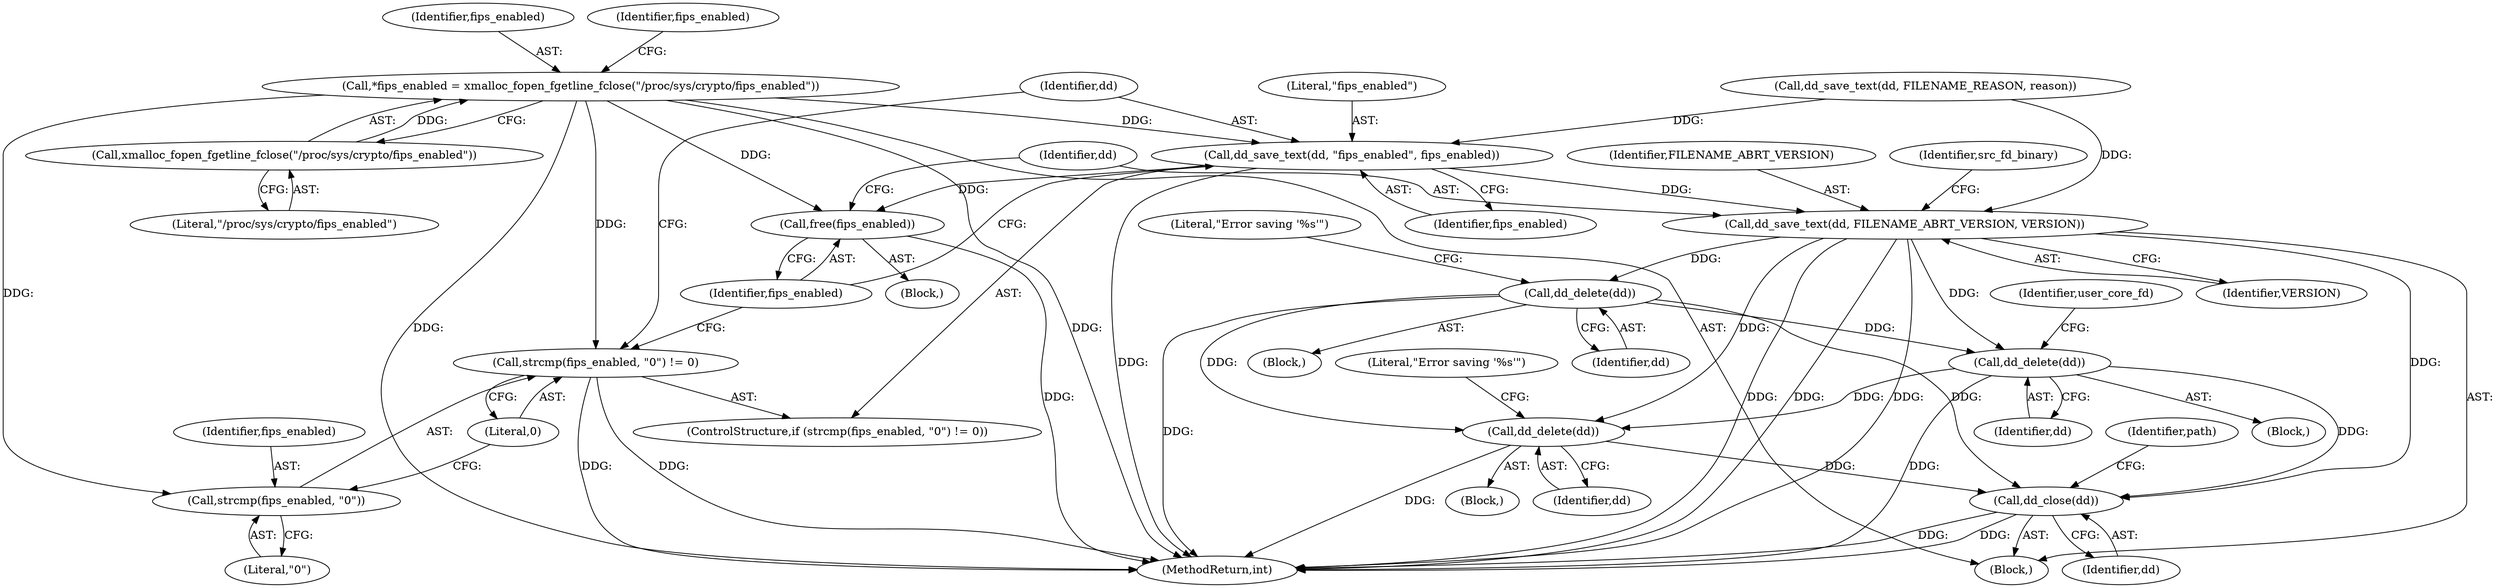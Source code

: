 digraph "0_abrt_17cb66b13997b0159b4253b3f5722db79f476d68@pointer" {
"1000836" [label="(Call,*fips_enabled = xmalloc_fopen_fgetline_fclose(\"/proc/sys/crypto/fips_enabled\"))"];
"1000838" [label="(Call,xmalloc_fopen_fgetline_fclose(\"/proc/sys/crypto/fips_enabled\"))"];
"1000844" [label="(Call,strcmp(fips_enabled, \"0\") != 0)"];
"1000845" [label="(Call,strcmp(fips_enabled, \"0\"))"];
"1000849" [label="(Call,dd_save_text(dd, \"fips_enabled\", fips_enabled))"];
"1000853" [label="(Call,free(fips_enabled))"];
"1000855" [label="(Call,dd_save_text(dd, FILENAME_ABRT_VERSION, VERSION))"];
"1000891" [label="(Call,dd_delete(dd))"];
"1000928" [label="(Call,dd_delete(dd))"];
"1001038" [label="(Call,dd_delete(dd))"];
"1001045" [label="(Call,dd_close(dd))"];
"1000837" [label="(Identifier,fips_enabled)"];
"1000853" [label="(Call,free(fips_enabled))"];
"1000855" [label="(Call,dd_save_text(dd, FILENAME_ABRT_VERSION, VERSION))"];
"1000890" [label="(Block,)"];
"1000845" [label="(Call,strcmp(fips_enabled, \"0\"))"];
"1001180" [label="(MethodReturn,int)"];
"1001039" [label="(Identifier,dd)"];
"1000856" [label="(Identifier,dd)"];
"1000850" [label="(Identifier,dd)"];
"1000858" [label="(Identifier,VERSION)"];
"1001041" [label="(Literal,\"Error saving '%s'\")"];
"1000849" [label="(Call,dd_save_text(dd, \"fips_enabled\", fips_enabled))"];
"1000854" [label="(Identifier,fips_enabled)"];
"1000848" [label="(Literal,0)"];
"1000925" [label="(Block,)"];
"1000843" [label="(ControlStructure,if (strcmp(fips_enabled, \"0\") != 0))"];
"1000836" [label="(Call,*fips_enabled = xmalloc_fopen_fgetline_fclose(\"/proc/sys/crypto/fips_enabled\"))"];
"1000842" [label="(Block,)"];
"1000929" [label="(Identifier,dd)"];
"1000847" [label="(Literal,\"0\")"];
"1000838" [label="(Call,xmalloc_fopen_fgetline_fclose(\"/proc/sys/crypto/fips_enabled\"))"];
"1001049" [label="(Identifier,path)"];
"1000891" [label="(Call,dd_delete(dd))"];
"1001038" [label="(Call,dd_delete(dd))"];
"1000857" [label="(Identifier,FILENAME_ABRT_VERSION)"];
"1000928" [label="(Call,dd_delete(dd))"];
"1000839" [label="(Literal,\"/proc/sys/crypto/fips_enabled\")"];
"1000852" [label="(Identifier,fips_enabled)"];
"1000932" [label="(Identifier,user_core_fd)"];
"1001046" [label="(Identifier,dd)"];
"1000815" [label="(Call,dd_save_text(dd, FILENAME_REASON, reason))"];
"1000894" [label="(Literal,\"Error saving '%s'\")"];
"1000861" [label="(Identifier,src_fd_binary)"];
"1000624" [label="(Block,)"];
"1000841" [label="(Identifier,fips_enabled)"];
"1000892" [label="(Identifier,dd)"];
"1001045" [label="(Call,dd_close(dd))"];
"1001037" [label="(Block,)"];
"1000846" [label="(Identifier,fips_enabled)"];
"1000844" [label="(Call,strcmp(fips_enabled, \"0\") != 0)"];
"1000851" [label="(Literal,\"fips_enabled\")"];
"1000836" -> "1000624"  [label="AST: "];
"1000836" -> "1000838"  [label="CFG: "];
"1000837" -> "1000836"  [label="AST: "];
"1000838" -> "1000836"  [label="AST: "];
"1000841" -> "1000836"  [label="CFG: "];
"1000836" -> "1001180"  [label="DDG: "];
"1000836" -> "1001180"  [label="DDG: "];
"1000838" -> "1000836"  [label="DDG: "];
"1000836" -> "1000844"  [label="DDG: "];
"1000836" -> "1000845"  [label="DDG: "];
"1000836" -> "1000849"  [label="DDG: "];
"1000836" -> "1000853"  [label="DDG: "];
"1000838" -> "1000839"  [label="CFG: "];
"1000839" -> "1000838"  [label="AST: "];
"1000844" -> "1000843"  [label="AST: "];
"1000844" -> "1000848"  [label="CFG: "];
"1000845" -> "1000844"  [label="AST: "];
"1000848" -> "1000844"  [label="AST: "];
"1000850" -> "1000844"  [label="CFG: "];
"1000854" -> "1000844"  [label="CFG: "];
"1000844" -> "1001180"  [label="DDG: "];
"1000844" -> "1001180"  [label="DDG: "];
"1000845" -> "1000847"  [label="CFG: "];
"1000846" -> "1000845"  [label="AST: "];
"1000847" -> "1000845"  [label="AST: "];
"1000848" -> "1000845"  [label="CFG: "];
"1000849" -> "1000843"  [label="AST: "];
"1000849" -> "1000852"  [label="CFG: "];
"1000850" -> "1000849"  [label="AST: "];
"1000851" -> "1000849"  [label="AST: "];
"1000852" -> "1000849"  [label="AST: "];
"1000854" -> "1000849"  [label="CFG: "];
"1000849" -> "1001180"  [label="DDG: "];
"1000815" -> "1000849"  [label="DDG: "];
"1000849" -> "1000853"  [label="DDG: "];
"1000849" -> "1000855"  [label="DDG: "];
"1000853" -> "1000842"  [label="AST: "];
"1000853" -> "1000854"  [label="CFG: "];
"1000854" -> "1000853"  [label="AST: "];
"1000856" -> "1000853"  [label="CFG: "];
"1000853" -> "1001180"  [label="DDG: "];
"1000855" -> "1000624"  [label="AST: "];
"1000855" -> "1000858"  [label="CFG: "];
"1000856" -> "1000855"  [label="AST: "];
"1000857" -> "1000855"  [label="AST: "];
"1000858" -> "1000855"  [label="AST: "];
"1000861" -> "1000855"  [label="CFG: "];
"1000855" -> "1001180"  [label="DDG: "];
"1000855" -> "1001180"  [label="DDG: "];
"1000855" -> "1001180"  [label="DDG: "];
"1000815" -> "1000855"  [label="DDG: "];
"1000855" -> "1000891"  [label="DDG: "];
"1000855" -> "1000928"  [label="DDG: "];
"1000855" -> "1001038"  [label="DDG: "];
"1000855" -> "1001045"  [label="DDG: "];
"1000891" -> "1000890"  [label="AST: "];
"1000891" -> "1000892"  [label="CFG: "];
"1000892" -> "1000891"  [label="AST: "];
"1000894" -> "1000891"  [label="CFG: "];
"1000891" -> "1001180"  [label="DDG: "];
"1000891" -> "1000928"  [label="DDG: "];
"1000891" -> "1001038"  [label="DDG: "];
"1000891" -> "1001045"  [label="DDG: "];
"1000928" -> "1000925"  [label="AST: "];
"1000928" -> "1000929"  [label="CFG: "];
"1000929" -> "1000928"  [label="AST: "];
"1000932" -> "1000928"  [label="CFG: "];
"1000928" -> "1001180"  [label="DDG: "];
"1000928" -> "1001038"  [label="DDG: "];
"1000928" -> "1001045"  [label="DDG: "];
"1001038" -> "1001037"  [label="AST: "];
"1001038" -> "1001039"  [label="CFG: "];
"1001039" -> "1001038"  [label="AST: "];
"1001041" -> "1001038"  [label="CFG: "];
"1001038" -> "1001180"  [label="DDG: "];
"1001038" -> "1001045"  [label="DDG: "];
"1001045" -> "1000624"  [label="AST: "];
"1001045" -> "1001046"  [label="CFG: "];
"1001046" -> "1001045"  [label="AST: "];
"1001049" -> "1001045"  [label="CFG: "];
"1001045" -> "1001180"  [label="DDG: "];
"1001045" -> "1001180"  [label="DDG: "];
}
